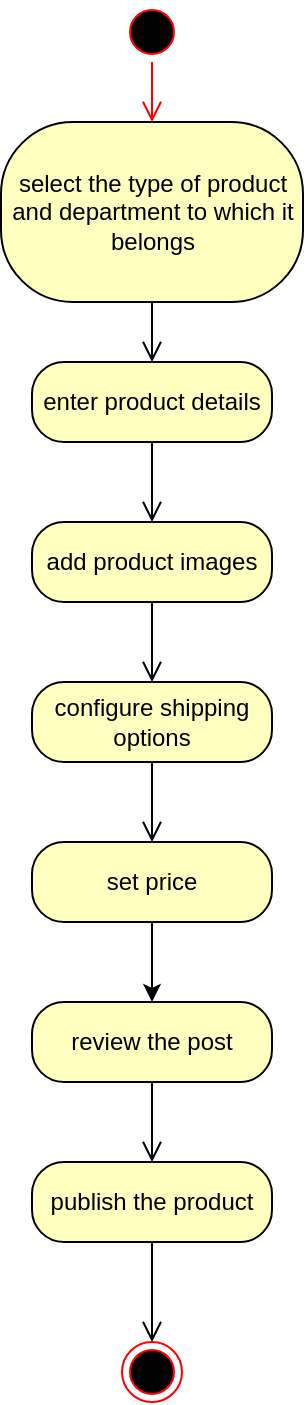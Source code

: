 <mxfile version="24.2.1" type="device">
  <diagram name="Página-1" id="DPYthDOZoothY9SxADZ-">
    <mxGraphModel dx="1120" dy="426" grid="1" gridSize="10" guides="1" tooltips="1" connect="1" arrows="1" fold="1" page="1" pageScale="1" pageWidth="827" pageHeight="1169" math="0" shadow="0">
      <root>
        <mxCell id="0" />
        <mxCell id="1" parent="0" />
        <mxCell id="YeBUtFlbjjo5_0TzaPDu-1" value="" style="ellipse;html=1;shape=startState;fillColor=#000000;strokeColor=#ff0000;" vertex="1" parent="1">
          <mxGeometry x="384" y="20" width="30" height="30" as="geometry" />
        </mxCell>
        <mxCell id="YeBUtFlbjjo5_0TzaPDu-2" value="" style="edgeStyle=orthogonalEdgeStyle;html=1;verticalAlign=bottom;endArrow=open;endSize=8;strokeColor=#ff0000;rounded=0;" edge="1" source="YeBUtFlbjjo5_0TzaPDu-1" parent="1" target="YeBUtFlbjjo5_0TzaPDu-3">
          <mxGeometry relative="1" as="geometry">
            <mxPoint x="399" y="110" as="targetPoint" />
          </mxGeometry>
        </mxCell>
        <mxCell id="YeBUtFlbjjo5_0TzaPDu-3" value="select the type of product and department to which it belongs" style="rounded=1;whiteSpace=wrap;html=1;arcSize=40;fontColor=#000000;fillColor=#ffffc0;strokeColor=#000000;" vertex="1" parent="1">
          <mxGeometry x="323.5" y="80" width="151" height="90" as="geometry" />
        </mxCell>
        <mxCell id="YeBUtFlbjjo5_0TzaPDu-4" value="" style="edgeStyle=orthogonalEdgeStyle;html=1;verticalAlign=bottom;endArrow=open;endSize=8;strokeColor=#000000;rounded=0;" edge="1" source="YeBUtFlbjjo5_0TzaPDu-3" parent="1" target="YeBUtFlbjjo5_0TzaPDu-5">
          <mxGeometry relative="1" as="geometry">
            <mxPoint x="399" y="220" as="targetPoint" />
          </mxGeometry>
        </mxCell>
        <mxCell id="YeBUtFlbjjo5_0TzaPDu-5" value="enter product details" style="rounded=1;whiteSpace=wrap;html=1;arcSize=40;fontColor=#000000;fillColor=#ffffc0;strokeColor=#000000;" vertex="1" parent="1">
          <mxGeometry x="339" y="200" width="120" height="40" as="geometry" />
        </mxCell>
        <mxCell id="YeBUtFlbjjo5_0TzaPDu-6" value="" style="edgeStyle=orthogonalEdgeStyle;html=1;verticalAlign=bottom;endArrow=open;endSize=8;strokeColor=#000000;rounded=0;" edge="1" source="YeBUtFlbjjo5_0TzaPDu-5" parent="1" target="YeBUtFlbjjo5_0TzaPDu-7">
          <mxGeometry relative="1" as="geometry">
            <mxPoint x="399" y="360" as="targetPoint" />
          </mxGeometry>
        </mxCell>
        <mxCell id="YeBUtFlbjjo5_0TzaPDu-7" value="add product images" style="rounded=1;whiteSpace=wrap;html=1;arcSize=40;fontColor=#000000;fillColor=#ffffc0;strokeColor=#000000;" vertex="1" parent="1">
          <mxGeometry x="339" y="280" width="120" height="40" as="geometry" />
        </mxCell>
        <mxCell id="YeBUtFlbjjo5_0TzaPDu-8" value="" style="edgeStyle=orthogonalEdgeStyle;html=1;verticalAlign=bottom;endArrow=open;endSize=8;strokeColor=#000000;rounded=0;" edge="1" source="YeBUtFlbjjo5_0TzaPDu-7" parent="1" target="YeBUtFlbjjo5_0TzaPDu-9">
          <mxGeometry relative="1" as="geometry">
            <mxPoint x="399" y="380" as="targetPoint" />
          </mxGeometry>
        </mxCell>
        <mxCell id="YeBUtFlbjjo5_0TzaPDu-9" value="configure shipping options" style="rounded=1;whiteSpace=wrap;html=1;arcSize=40;fontColor=#000000;fillColor=#ffffc0;strokeColor=#000000;" vertex="1" parent="1">
          <mxGeometry x="339" y="360" width="120" height="40" as="geometry" />
        </mxCell>
        <mxCell id="YeBUtFlbjjo5_0TzaPDu-10" value="" style="edgeStyle=orthogonalEdgeStyle;html=1;verticalAlign=bottom;endArrow=open;endSize=8;strokeColor=#000000;rounded=0;" edge="1" source="YeBUtFlbjjo5_0TzaPDu-9" parent="1" target="YeBUtFlbjjo5_0TzaPDu-11">
          <mxGeometry relative="1" as="geometry">
            <mxPoint x="400" y="490" as="targetPoint" />
          </mxGeometry>
        </mxCell>
        <mxCell id="YeBUtFlbjjo5_0TzaPDu-19" style="edgeStyle=orthogonalEdgeStyle;rounded=0;orthogonalLoop=1;jettySize=auto;html=1;" edge="1" parent="1" source="YeBUtFlbjjo5_0TzaPDu-11" target="YeBUtFlbjjo5_0TzaPDu-17">
          <mxGeometry relative="1" as="geometry" />
        </mxCell>
        <mxCell id="YeBUtFlbjjo5_0TzaPDu-11" value="set price" style="rounded=1;whiteSpace=wrap;html=1;arcSize=40;fontColor=#000000;fillColor=#ffffc0;strokeColor=#000000;" vertex="1" parent="1">
          <mxGeometry x="339" y="440" width="120" height="40" as="geometry" />
        </mxCell>
        <mxCell id="YeBUtFlbjjo5_0TzaPDu-13" value="publish the product" style="rounded=1;whiteSpace=wrap;html=1;arcSize=40;fontColor=#000000;fillColor=#ffffc0;strokeColor=#000000;" vertex="1" parent="1">
          <mxGeometry x="339" y="600" width="120" height="40" as="geometry" />
        </mxCell>
        <mxCell id="YeBUtFlbjjo5_0TzaPDu-14" value="" style="edgeStyle=orthogonalEdgeStyle;html=1;verticalAlign=bottom;endArrow=open;endSize=8;strokeColor=#000000;rounded=0;" edge="1" source="YeBUtFlbjjo5_0TzaPDu-13" parent="1" target="YeBUtFlbjjo5_0TzaPDu-15">
          <mxGeometry relative="1" as="geometry">
            <mxPoint x="399" y="730" as="targetPoint" />
          </mxGeometry>
        </mxCell>
        <mxCell id="YeBUtFlbjjo5_0TzaPDu-15" value="" style="ellipse;html=1;shape=endState;fillColor=#000000;strokeColor=#ff0000;" vertex="1" parent="1">
          <mxGeometry x="384" y="690" width="30" height="30" as="geometry" />
        </mxCell>
        <mxCell id="YeBUtFlbjjo5_0TzaPDu-17" value="review the post" style="rounded=1;whiteSpace=wrap;html=1;arcSize=40;fontColor=#000000;fillColor=#ffffc0;strokeColor=#000000;" vertex="1" parent="1">
          <mxGeometry x="339" y="520" width="120" height="40" as="geometry" />
        </mxCell>
        <mxCell id="YeBUtFlbjjo5_0TzaPDu-18" value="" style="edgeStyle=orthogonalEdgeStyle;html=1;verticalAlign=bottom;endArrow=open;endSize=8;strokeColor=#000000;rounded=0;" edge="1" source="YeBUtFlbjjo5_0TzaPDu-17" parent="1" target="YeBUtFlbjjo5_0TzaPDu-13">
          <mxGeometry relative="1" as="geometry">
            <mxPoint x="220" y="610" as="targetPoint" />
          </mxGeometry>
        </mxCell>
      </root>
    </mxGraphModel>
  </diagram>
</mxfile>
